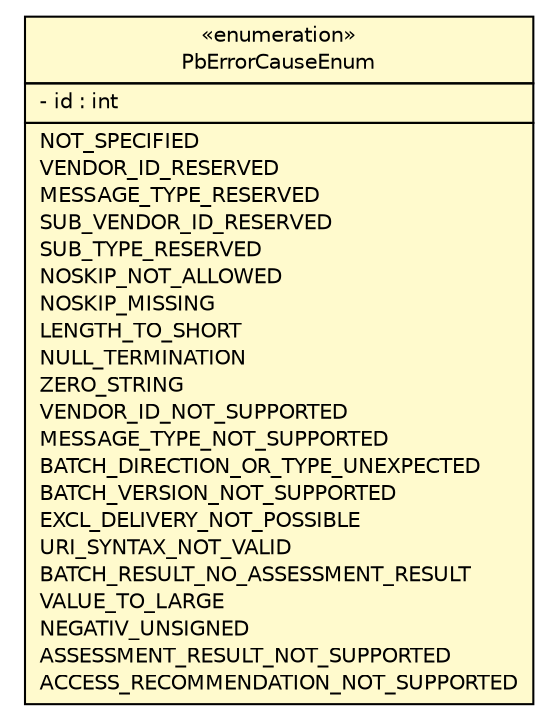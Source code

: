 #!/usr/local/bin/dot
#
# Class diagram 
# Generated by UMLGraph version R5_6 (http://www.umlgraph.org/)
#

digraph G {
	edge [fontname="Helvetica",fontsize=10,labelfontname="Helvetica",labelfontsize=10];
	node [fontname="Helvetica",fontsize=10,shape=plaintext];
	nodesep=0.25;
	ranksep=0.5;
	// org.ietf.nea.pb.validate.enums.PbErrorCauseEnum
	c97020 [label=<<table title="org.ietf.nea.pb.validate.enums.PbErrorCauseEnum" border="0" cellborder="1" cellspacing="0" cellpadding="2" port="p" bgcolor="lemonChiffon" href="./PbErrorCauseEnum.html">
		<tr><td><table border="0" cellspacing="0" cellpadding="1">
<tr><td align="center" balign="center"> &#171;enumeration&#187; </td></tr>
<tr><td align="center" balign="center"> PbErrorCauseEnum </td></tr>
		</table></td></tr>
		<tr><td><table border="0" cellspacing="0" cellpadding="1">
<tr><td align="left" balign="left"> - id : int </td></tr>
		</table></td></tr>
		<tr><td><table border="0" cellspacing="0" cellpadding="1">
<tr><td align="left" balign="left"> NOT_SPECIFIED </td></tr>
<tr><td align="left" balign="left"> VENDOR_ID_RESERVED </td></tr>
<tr><td align="left" balign="left"> MESSAGE_TYPE_RESERVED </td></tr>
<tr><td align="left" balign="left"> SUB_VENDOR_ID_RESERVED </td></tr>
<tr><td align="left" balign="left"> SUB_TYPE_RESERVED </td></tr>
<tr><td align="left" balign="left"> NOSKIP_NOT_ALLOWED </td></tr>
<tr><td align="left" balign="left"> NOSKIP_MISSING </td></tr>
<tr><td align="left" balign="left"> LENGTH_TO_SHORT </td></tr>
<tr><td align="left" balign="left"> NULL_TERMINATION </td></tr>
<tr><td align="left" balign="left"> ZERO_STRING </td></tr>
<tr><td align="left" balign="left"> VENDOR_ID_NOT_SUPPORTED </td></tr>
<tr><td align="left" balign="left"> MESSAGE_TYPE_NOT_SUPPORTED </td></tr>
<tr><td align="left" balign="left"> BATCH_DIRECTION_OR_TYPE_UNEXPECTED </td></tr>
<tr><td align="left" balign="left"> BATCH_VERSION_NOT_SUPPORTED </td></tr>
<tr><td align="left" balign="left"> EXCL_DELIVERY_NOT_POSSIBLE </td></tr>
<tr><td align="left" balign="left"> URI_SYNTAX_NOT_VALID </td></tr>
<tr><td align="left" balign="left"> BATCH_RESULT_NO_ASSESSMENT_RESULT </td></tr>
<tr><td align="left" balign="left"> VALUE_TO_LARGE </td></tr>
<tr><td align="left" balign="left"> NEGATIV_UNSIGNED </td></tr>
<tr><td align="left" balign="left"> ASSESSMENT_RESULT_NOT_SUPPORTED </td></tr>
<tr><td align="left" balign="left"> ACCESS_RECOMMENDATION_NOT_SUPPORTED </td></tr>
		</table></td></tr>
		</table>>, URL="./PbErrorCauseEnum.html", fontname="Helvetica", fontcolor="black", fontsize=10.0];
}

